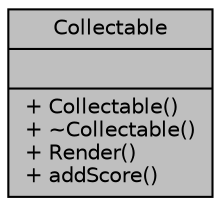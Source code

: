 digraph "Collectable"
{
  edge [fontname="Helvetica",fontsize="10",labelfontname="Helvetica",labelfontsize="10"];
  node [fontname="Helvetica",fontsize="10",shape=record];
  Node1 [label="{Collectable\n||+ Collectable()\l+ ~Collectable()\l+ Render()\l+ addScore()\l}",height=0.2,width=0.4,color="black", fillcolor="grey75", style="filled", fontcolor="black"];
}
